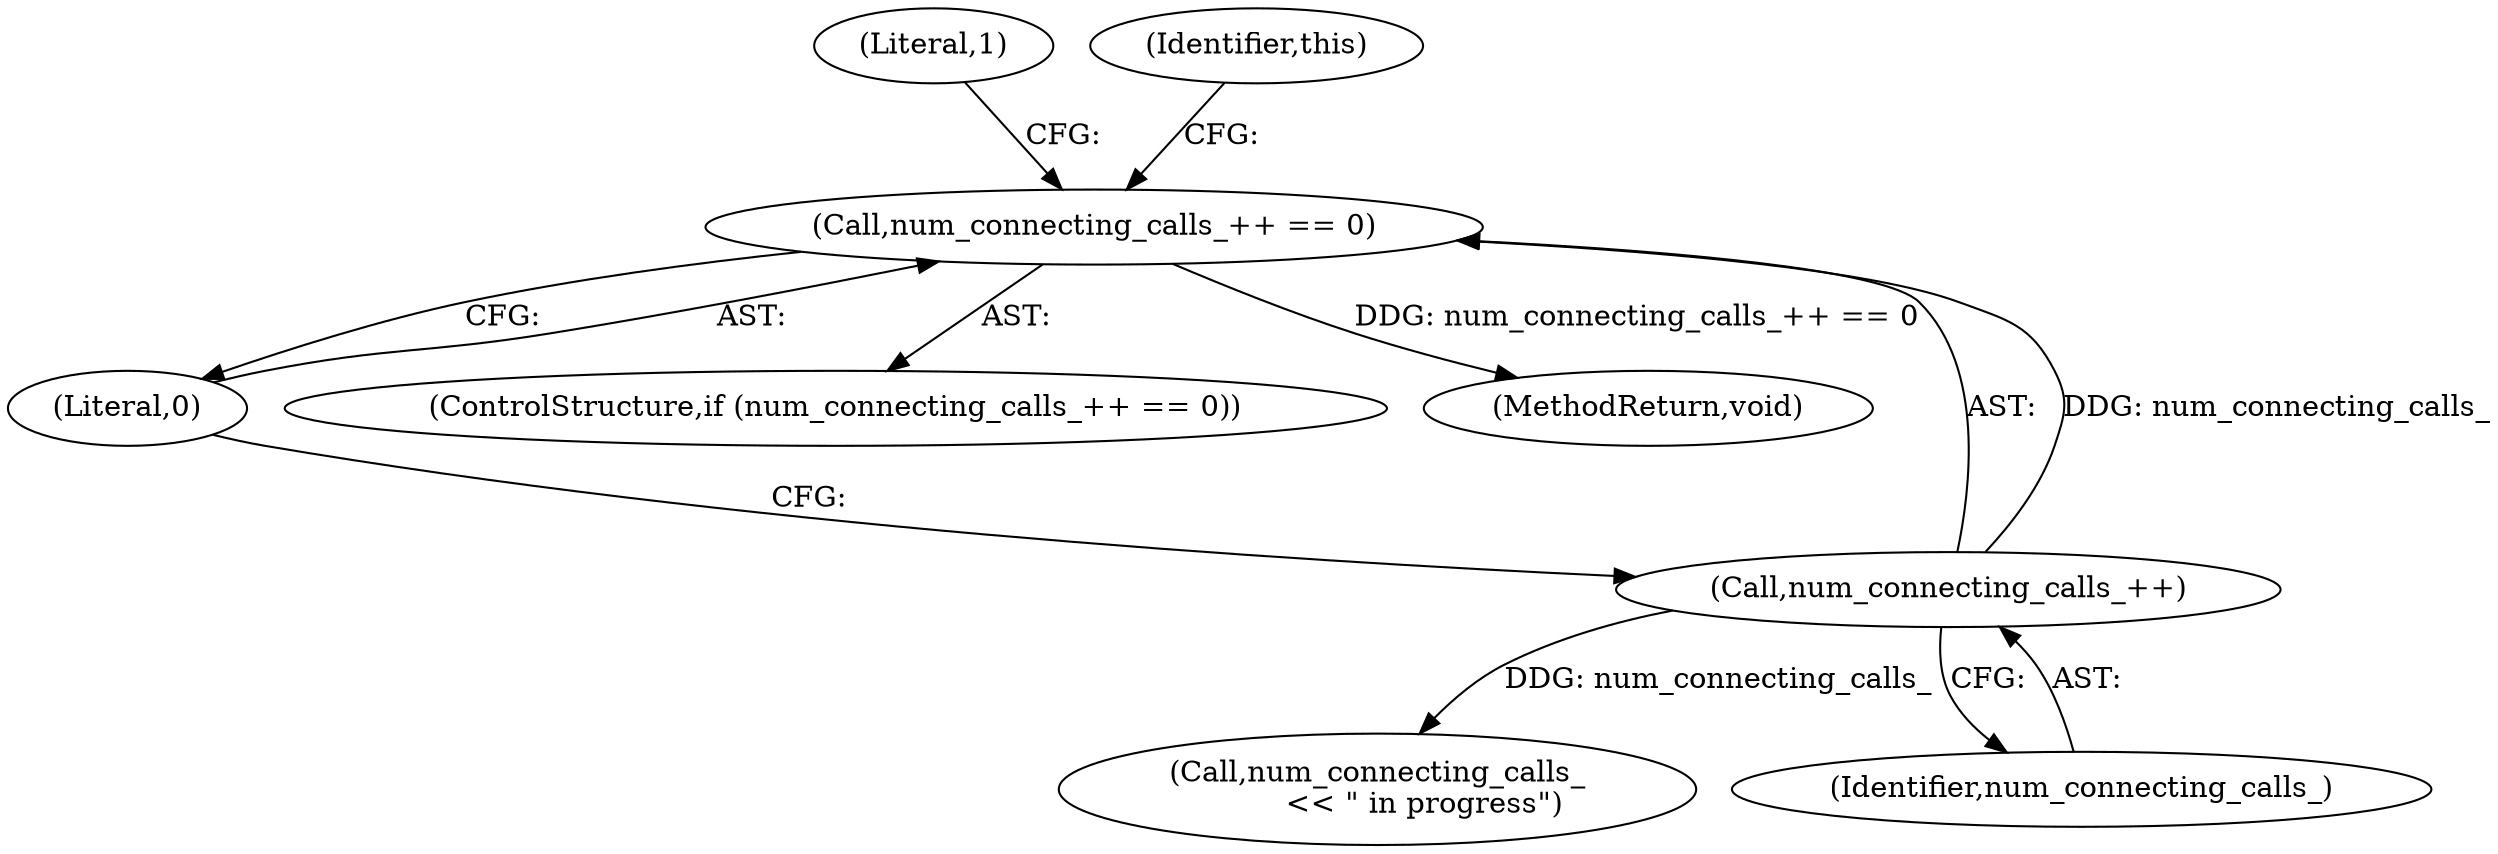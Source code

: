 digraph "0_Chrome_d358f57009b85fb7440208afa5ba87636b491889_7@API" {
"1000106" [label="(Call,num_connecting_calls_++ == 0)"];
"1000107" [label="(Call,num_connecting_calls_++)"];
"1000109" [label="(Literal,0)"];
"1000106" [label="(Call,num_connecting_calls_++ == 0)"];
"1000114" [label="(Literal,1)"];
"1000107" [label="(Call,num_connecting_calls_++)"];
"1000105" [label="(ControlStructure,if (num_connecting_calls_++ == 0))"];
"1000119" [label="(Call,num_connecting_calls_\n          << \" in progress\")"];
"1000108" [label="(Identifier,num_connecting_calls_)"];
"1000111" [label="(Identifier,this)"];
"1000183" [label="(MethodReturn,void)"];
"1000106" -> "1000105"  [label="AST: "];
"1000106" -> "1000109"  [label="CFG: "];
"1000107" -> "1000106"  [label="AST: "];
"1000109" -> "1000106"  [label="AST: "];
"1000111" -> "1000106"  [label="CFG: "];
"1000114" -> "1000106"  [label="CFG: "];
"1000106" -> "1000183"  [label="DDG: num_connecting_calls_++ == 0"];
"1000107" -> "1000106"  [label="DDG: num_connecting_calls_"];
"1000107" -> "1000108"  [label="CFG: "];
"1000108" -> "1000107"  [label="AST: "];
"1000109" -> "1000107"  [label="CFG: "];
"1000107" -> "1000119"  [label="DDG: num_connecting_calls_"];
}
